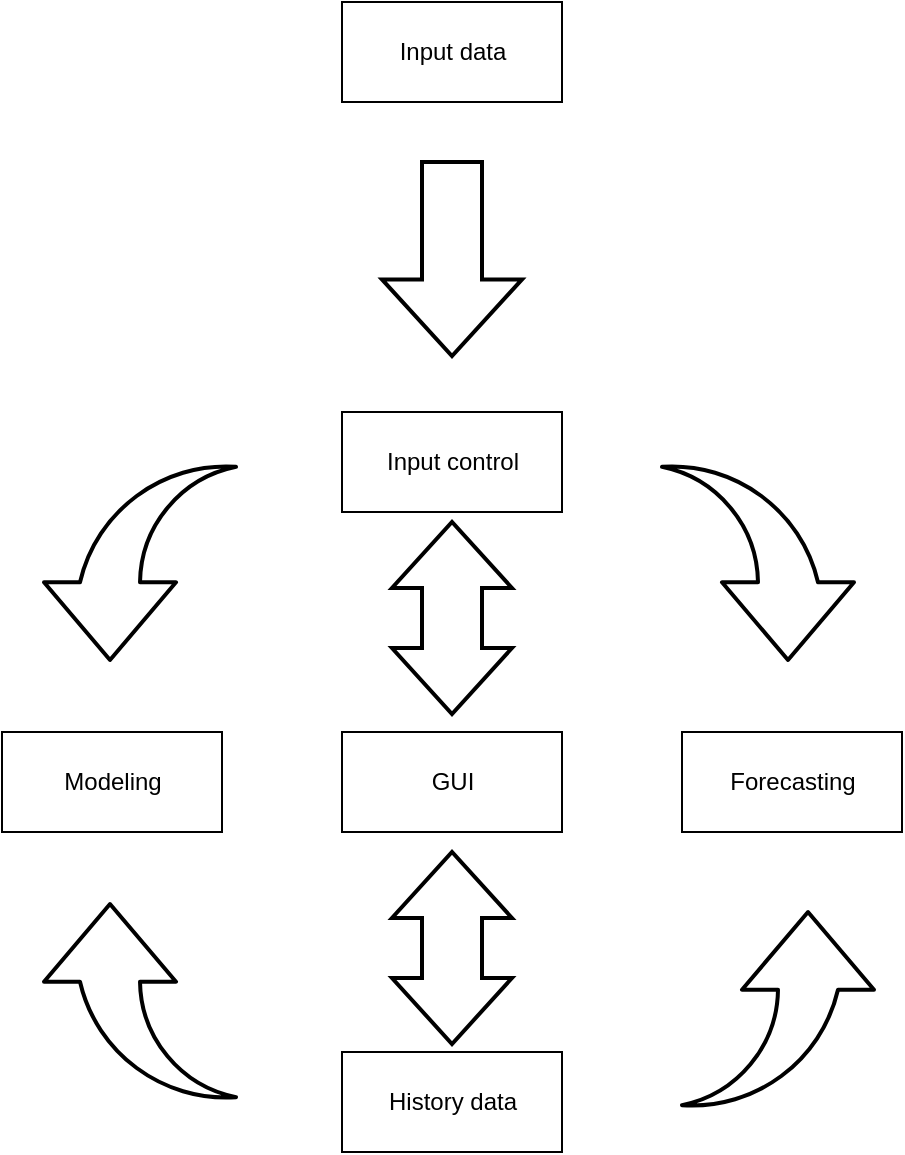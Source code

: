<mxGraphModel dx="463" dy="465" grid="1" gridSize="10" guides="1" tooltips="1" connect="1" arrows="1" fold="1" page="1" pageScale="1" pageWidth="827" pageHeight="1169" background="#ffffff"><root><mxCell id="0"/><mxCell id="1" parent="0"/><mxCell id="8" value="Input data" style="html=1;" parent="1" vertex="1"><mxGeometry x="330" y="40" width="110" height="50" as="geometry"/></mxCell><mxCell id="9" value="Input control" style="html=1;" parent="1" vertex="1"><mxGeometry x="330" y="245" width="110" height="50" as="geometry"/></mxCell><mxCell id="10" value="Forecasting" style="html=1;" parent="1" vertex="1"><mxGeometry x="500" y="405" width="110" height="50" as="geometry"/></mxCell><mxCell id="11" value="Modeling" style="html=1;" parent="1" vertex="1"><mxGeometry x="160" y="405" width="110" height="50" as="geometry"/></mxCell><mxCell id="12" value="History data" style="html=1;" parent="1" vertex="1"><mxGeometry x="330" y="565" width="110" height="50" as="geometry"/></mxCell><mxCell id="13" value="GUI" style="html=1;" parent="1" vertex="1"><mxGeometry x="330" y="405" width="110" height="50" as="geometry"/></mxCell><mxCell id="18" value="" style="shape=mxgraph.arrows.two_way_arrow_vertical;whiteSpace=wrap;html=1;fillColor=#ffffff;strokeColor=#000000;strokeWidth=2" parent="1" vertex="1"><mxGeometry x="355" y="300" width="60" height="96" as="geometry"/></mxCell><mxCell id="19" value="" style="shape=mxgraph.arrows.two_way_arrow_vertical;whiteSpace=wrap;html=1;fillColor=#ffffff;strokeColor=#000000;strokeWidth=2" parent="1" vertex="1"><mxGeometry x="355" y="465" width="60" height="96" as="geometry"/></mxCell><mxCell id="20" value="" style="shape=mxgraph.arrows.jump-in_arrow_2;whiteSpace=wrap;html=1;fillColor=#ffffff;strokeColor=#000000;strokeWidth=2;rotation=-180;" parent="1" vertex="1"><mxGeometry x="500" y="495" width="96" height="99" as="geometry"/></mxCell><mxCell id="21" value="" style="shape=mxgraph.arrows.jump-in_arrow_1;whiteSpace=wrap;html=1;fillColor=#ffffff;strokeColor=#000000;strokeWidth=2;rotation=180;" parent="1" vertex="1"><mxGeometry x="181" y="491" width="96" height="99" as="geometry"/></mxCell><mxCell id="22" value="" style="shape=mxgraph.arrows.jump-in_arrow_1;whiteSpace=wrap;html=1;fillColor=#ffffff;strokeColor=#000000;strokeWidth=2" parent="1" vertex="1"><mxGeometry x="490" y="270" width="96" height="99" as="geometry"/></mxCell><mxCell id="23" value="" style="shape=mxgraph.arrows.jump-in_arrow_2;whiteSpace=wrap;html=1;fillColor=#ffffff;strokeColor=#000000;strokeWidth=2" parent="1" vertex="1"><mxGeometry x="181" y="270" width="96" height="99" as="geometry"/></mxCell><mxCell id="24" value="" style="shape=mxgraph.arrows.arrow_down;whiteSpace=wrap;html=1;fillColor=#ffffff;strokeColor=#000000;strokeWidth=2" parent="1" vertex="1"><mxGeometry x="350" y="120" width="70" height="97" as="geometry"/></mxCell></root></mxGraphModel>